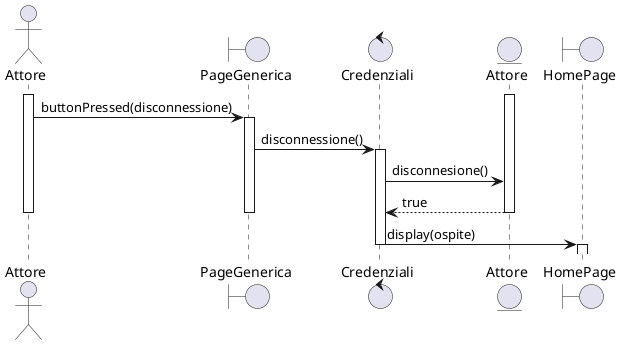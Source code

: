 @startuml 
    Actor Attore
    Boundary PageGenerica
    Control Credenziali
    Entity Attore as AttoreE
    boundary HomePage

    activate AttoreE
    activate Attore
    Attore -> PageGenerica : buttonPressed(disconnessione)
    activate PageGenerica
    PageGenerica -> Credenziali : disconnessione()
    activate Credenziali
    Credenziali -> AttoreE : disconnesione()
    AttoreE --> Credenziali : true 
    deactivate PageGenerica
    deactivate AttoreE
    deactivate Attore 
    Credenziali -> HomePage : display(ospite)
    deactivate  Credenziali
    activate HomePage
     
@enduml 
